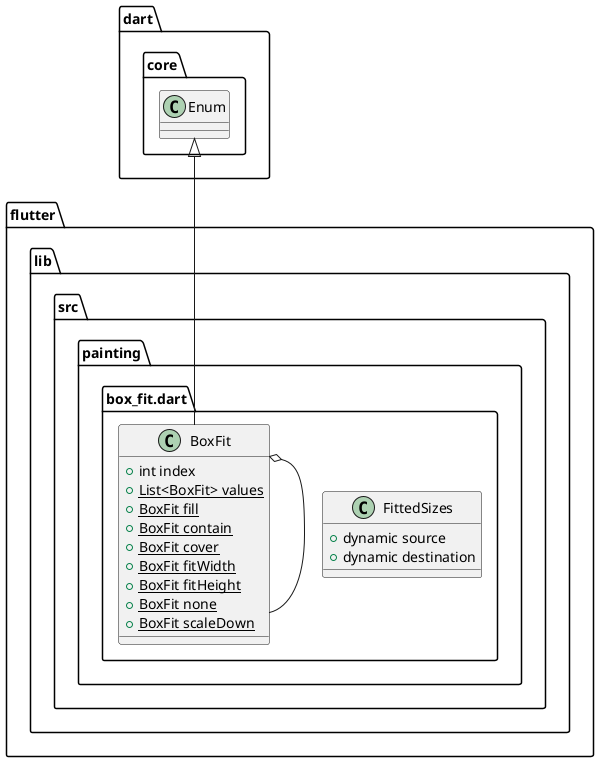 @startuml
set namespaceSeparator ::

class "flutter::lib::src::painting::box_fit.dart::FittedSizes" {
  +dynamic source
  +dynamic destination
}

class "flutter::lib::src::painting::box_fit.dart::BoxFit" {
  +int index
  {static} +List<BoxFit> values
  {static} +BoxFit fill
  {static} +BoxFit contain
  {static} +BoxFit cover
  {static} +BoxFit fitWidth
  {static} +BoxFit fitHeight
  {static} +BoxFit none
  {static} +BoxFit scaleDown
}

"flutter::lib::src::painting::box_fit.dart::BoxFit" o-- "flutter::lib::src::painting::box_fit.dart::BoxFit"
"dart::core::Enum" <|-- "flutter::lib::src::painting::box_fit.dart::BoxFit"


@enduml